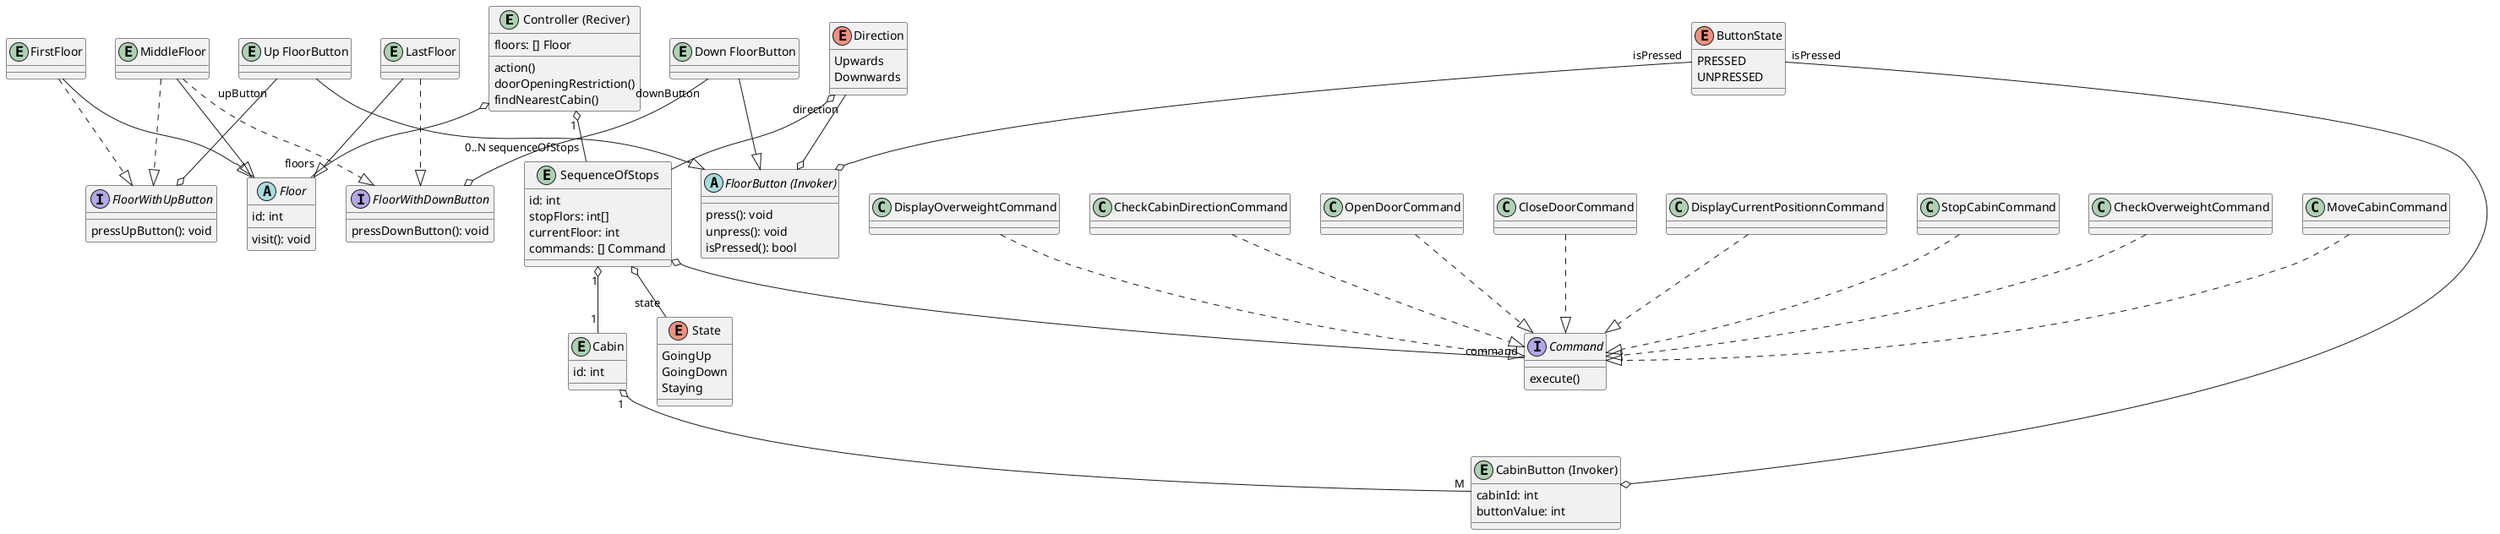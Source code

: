 @startuml
entity "Controller (Reciver)"{

action()
floors: [] Floor
doorOpeningRestriction()
findNearestCabin()
}

"Controller (Reciver)" o-- "floors" Floor

entity Cabin{
id: int
}

entity SequenceOfStops {
id: int
stopFlors: int[]
currentFloor: int
commands: [] Command
}

Direction o-- SequenceOfStops

SequenceOfStops "1" o-- "1" Cabin
SequenceOfStops o-- "state" State


enum State{
GoingUp
GoingDown
Staying
}

enum Direction{
Upwards
Downwards
}


entity "CabinButton (Invoker)"{
cabinId: int
buttonValue: int
}


abstract "FloorButton (Invoker)"{
  press(): void
  unpress(): void
  isPressed(): bool
}

entity "Up FloorButton" {
}

entity "Down FloorButton" {
}

"Up FloorButton" --|> "FloorButton (Invoker)"
"Down FloorButton" --|> "FloorButton (Invoker)"

abstract Floor{
  id: int
  visit(): void
}

interface FloorWithUpButton {
  pressUpButton(): void
}

"Up FloorButton" "upButton" --o FloorWithUpButton

interface FloorWithDownButton {
 pressDownButton(): void
}

interface Command {
 execute()
}

"Down FloorButton" "downButton" --o FloorWithDownButton

entity FirstFloor {

}

FirstFloor --|> Floor
FirstFloor ..|> FloorWithUpButton

entity LastFloor {

}

LastFloor --|> Floor
LastFloor ..|> FloorWithDownButton

entity MiddleFloor {

}

MiddleFloor --|> Floor
MiddleFloor ..|> FloorWithUpButton
MiddleFloor ..|> FloorWithDownButton


"Controller (Reciver)" "1" o-- "0..N sequenceOfStops" SequenceOfStops

Direction "direction" --o "FloorButton (Invoker)"

enum ButtonState{
PRESSED
UNPRESSED
}

Cabin "1" o-- "M" "CabinButton (Invoker)"
ButtonState "isPressed " --o "FloorButton (Invoker)"
ButtonState "isPressed " --o "CabinButton (Invoker)"


class CheckOverweightCommand{
}
class MoveCabinCommand{
}
class DisplayOverweightCommand{
}
class CheckCabinDirectionCommand{
}
class OpenDoorCommand{
}
class CloseDoorCommand{
}
class DisplayCurrentPositionnCommand{
}
class  StopCabinCommand{
}

CheckOverweightCommand  ..|> Command

MoveCabinCommand  ..|> Command

DisplayOverweightCommand   ..|> Command

CheckCabinDirectionCommand   ..|> Command

OpenDoorCommand   ..|> Command

CloseDoorCommand   ..|> Command

DisplayCurrentPositionnCommand  ..|> Command

StopCabinCommand  ..|> Command

SequenceOfStops o-- "command" Command
@enduml

